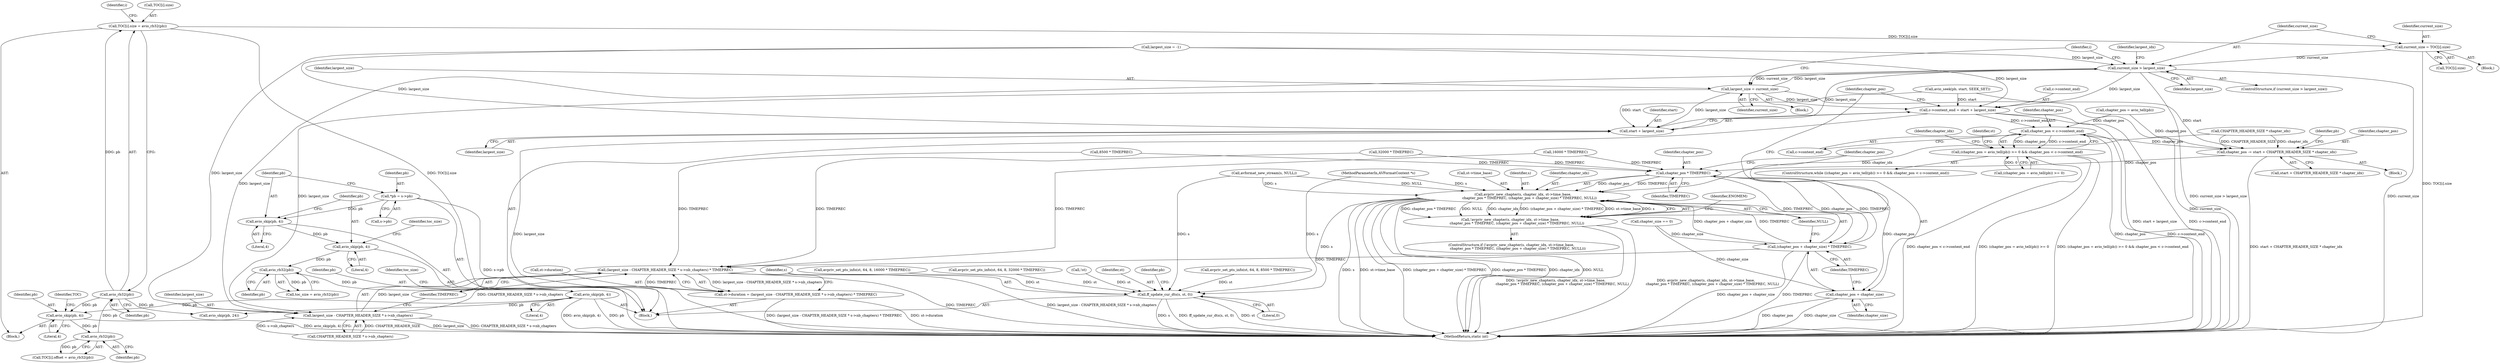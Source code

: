 digraph "0_FFmpeg_ed188f6dcdf0935c939ed813cf8745d50742014b@array" {
"1000224" [label="(Call,TOC[i].size = avio_rb32(pb))"];
"1000230" [label="(Call,avio_rb32(pb))"];
"1000222" [label="(Call,avio_rb32(pb))"];
"1000213" [label="(Call,avio_skip(pb, 4))"];
"1000194" [label="(Call,avio_skip(pb, 4))"];
"1000192" [label="(Call,avio_rb32(pb))"];
"1000187" [label="(Call,avio_skip(pb, 4))"];
"1000184" [label="(Call,avio_skip(pb, 4))"];
"1000177" [label="(Call,*pb = s->pb)"];
"1000736" [label="(Call,current_size = TOC[i].size)"];
"1000744" [label="(Call,current_size > largest_size)"];
"1000751" [label="(Call,largest_size = current_size)"];
"1000775" [label="(Call,c->content_end = start + largest_size)"];
"1000790" [label="(Call,chapter_pos < c->content_end)"];
"1000783" [label="(Call,(chapter_pos = avio_tell(pb)) >= 0 && chapter_pos < c->content_end)"];
"1000812" [label="(Call,chapter_pos -= start + CHAPTER_HEADER_SIZE * chapter_idx)"];
"1000832" [label="(Call,chapter_pos * TIMEPREC)"];
"1000826" [label="(Call,avpriv_new_chapter(s, chapter_idx, st->time_base,\n            chapter_pos * TIMEPREC, (chapter_pos + chapter_size) * TIMEPREC, NULL))"];
"1000825" [label="(Call,!avpriv_new_chapter(s, chapter_idx, st->time_base,\n            chapter_pos * TIMEPREC, (chapter_pos + chapter_size) * TIMEPREC, NULL))"];
"1000857" [label="(Call,ff_update_cur_dts(s, st, 0))"];
"1000835" [label="(Call,(chapter_pos + chapter_size) * TIMEPREC)"];
"1000848" [label="(Call,(largest_size - CHAPTER_HEADER_SIZE * s->nb_chapters) * TIMEPREC)"];
"1000844" [label="(Call,st->duration = (largest_size - CHAPTER_HEADER_SIZE * s->nb_chapters) * TIMEPREC)"];
"1000836" [label="(Call,chapter_pos + chapter_size)"];
"1000779" [label="(Call,start + largest_size)"];
"1000849" [label="(Call,largest_size - CHAPTER_HEADER_SIZE * s->nb_chapters)"];
"1000746" [label="(Identifier,largest_size)"];
"1000812" [label="(Call,chapter_pos -= start + CHAPTER_HEADER_SIZE * chapter_idx)"];
"1000792" [label="(Call,c->content_end)"];
"1000747" [label="(Block,)"];
"1000781" [label="(Identifier,largest_size)"];
"1000212" [label="(Block,)"];
"1000825" [label="(Call,!avpriv_new_chapter(s, chapter_idx, st->time_base,\n            chapter_pos * TIMEPREC, (chapter_pos + chapter_size) * TIMEPREC, NULL))"];
"1000851" [label="(Call,CHAPTER_HEADER_SIZE * s->nb_chapters)"];
"1000858" [label="(Identifier,s)"];
"1000835" [label="(Call,(chapter_pos + chapter_size) * TIMEPREC)"];
"1000782" [label="(ControlStructure,while ((chapter_pos = avio_tell(pb)) >= 0 && chapter_pos < c->content_end))"];
"1000194" [label="(Call,avio_skip(pb, 4))"];
"1000828" [label="(Identifier,chapter_idx)"];
"1000836" [label="(Call,chapter_pos + chapter_size)"];
"1000723" [label="(Call,16000 * TIMEPREC)"];
"1000216" [label="(Call,TOC[i].offset = avio_rb32(pb))"];
"1000222" [label="(Call,avio_rb32(pb))"];
"1000127" [label="(MethodParameterIn,AVFormatContext *s)"];
"1000832" [label="(Call,chapter_pos * TIMEPREC)"];
"1000190" [label="(Call,toc_size = avio_rb32(pb))"];
"1000611" [label="(Call,avpriv_set_pts_info(st, 64, 8, 32000 * TIMEPREC))"];
"1000211" [label="(Identifier,i)"];
"1000193" [label="(Identifier,pb)"];
"1000188" [label="(Identifier,pb)"];
"1000744" [label="(Call,current_size > largest_size)"];
"1000839" [label="(Identifier,TIMEPREC)"];
"1000783" [label="(Call,(chapter_pos = avio_tell(pb)) >= 0 && chapter_pos < c->content_end)"];
"1000195" [label="(Identifier,pb)"];
"1000780" [label="(Identifier,start)"];
"1000199" [label="(Identifier,toc_size)"];
"1000564" [label="(Call,avformat_new_stream(s, NULL))"];
"1000177" [label="(Call,*pb = s->pb)"];
"1000834" [label="(Identifier,TIMEPREC)"];
"1000568" [label="(Call,!st)"];
"1000736" [label="(Call,current_size = TOC[i].size)"];
"1000232" [label="(Call,avio_skip(pb, 24))"];
"1000214" [label="(Identifier,pb)"];
"1000184" [label="(Call,avio_skip(pb, 4))"];
"1000189" [label="(Literal,4)"];
"1000849" [label="(Call,largest_size - CHAPTER_HEADER_SIZE * s->nb_chapters)"];
"1000191" [label="(Identifier,toc_size)"];
"1000231" [label="(Identifier,pb)"];
"1000196" [label="(Literal,4)"];
"1000155" [label="(Call,largest_size = -1)"];
"1000734" [label="(Identifier,i)"];
"1000808" [label="(Call,chapter_size == 0)"];
"1000738" [label="(Call,TOC[i].size)"];
"1000786" [label="(Identifier,chapter_pos)"];
"1000877" [label="(MethodReturn,static int)"];
"1000751" [label="(Call,largest_size = current_size)"];
"1000844" [label="(Call,st->duration = (largest_size - CHAPTER_HEADER_SIZE * s->nb_chapters) * TIMEPREC)"];
"1000745" [label="(Identifier,current_size)"];
"1000816" [label="(Call,CHAPTER_HEADER_SIZE * chapter_idx)"];
"1000179" [label="(Call,s->pb)"];
"1000829" [label="(Call,st->time_base)"];
"1000128" [label="(Block,)"];
"1000779" [label="(Call,start + largest_size)"];
"1000833" [label="(Identifier,chapter_pos)"];
"1000824" [label="(ControlStructure,if (!avpriv_new_chapter(s, chapter_idx, st->time_base,\n            chapter_pos * TIMEPREC, (chapter_pos + chapter_size) * TIMEPREC, NULL)))"];
"1000784" [label="(Call,(chapter_pos = avio_tell(pb)) >= 0)"];
"1000223" [label="(Identifier,pb)"];
"1000846" [label="(Identifier,st)"];
"1000795" [label="(Block,)"];
"1000859" [label="(Identifier,st)"];
"1000776" [label="(Call,c->content_end)"];
"1000843" [label="(Identifier,ENOMEM)"];
"1000840" [label="(Identifier,NULL)"];
"1000225" [label="(Call,TOC[i].size)"];
"1000848" [label="(Call,(largest_size - CHAPTER_HEADER_SIZE * s->nb_chapters) * TIMEPREC)"];
"1000215" [label="(Literal,4)"];
"1000219" [label="(Identifier,TOC)"];
"1000743" [label="(ControlStructure,if (current_size > largest_size))"];
"1000775" [label="(Call,c->content_end = start + largest_size)"];
"1000615" [label="(Call,32000 * TIMEPREC)"];
"1000856" [label="(Identifier,TIMEPREC)"];
"1000192" [label="(Call,avio_rb32(pb))"];
"1000669" [label="(Call,8500 * TIMEPREC)"];
"1000850" [label="(Identifier,largest_size)"];
"1000230" [label="(Call,avio_rb32(pb))"];
"1000814" [label="(Call,start + CHAPTER_HEADER_SIZE * chapter_idx)"];
"1000862" [label="(Identifier,pb)"];
"1000752" [label="(Identifier,largest_size)"];
"1000185" [label="(Identifier,pb)"];
"1000735" [label="(Block,)"];
"1000860" [label="(Literal,0)"];
"1000827" [label="(Identifier,s)"];
"1000749" [label="(Identifier,largest_idx)"];
"1000753" [label="(Identifier,current_size)"];
"1000178" [label="(Identifier,pb)"];
"1000761" [label="(Call,avio_seek(pb, start, SEEK_SET))"];
"1000838" [label="(Identifier,chapter_size)"];
"1000224" [label="(Call,TOC[i].size = avio_rb32(pb))"];
"1000820" [label="(Identifier,pb)"];
"1000790" [label="(Call,chapter_pos < c->content_end)"];
"1000213" [label="(Call,avio_skip(pb, 4))"];
"1000826" [label="(Call,avpriv_new_chapter(s, chapter_idx, st->time_base,\n            chapter_pos * TIMEPREC, (chapter_pos + chapter_size) * TIMEPREC, NULL))"];
"1000187" [label="(Call,avio_skip(pb, 4))"];
"1000857" [label="(Call,ff_update_cur_dts(s, st, 0))"];
"1000813" [label="(Identifier,chapter_pos)"];
"1000837" [label="(Identifier,chapter_pos)"];
"1000737" [label="(Identifier,current_size)"];
"1000791" [label="(Identifier,chapter_pos)"];
"1000845" [label="(Call,st->duration)"];
"1000785" [label="(Call,chapter_pos = avio_tell(pb))"];
"1000665" [label="(Call,avpriv_set_pts_info(st, 64, 8, 8500 * TIMEPREC))"];
"1000798" [label="(Identifier,chapter_idx)"];
"1000719" [label="(Call,avpriv_set_pts_info(st, 64, 8, 16000 * TIMEPREC))"];
"1000186" [label="(Literal,4)"];
"1000224" -> "1000212"  [label="AST: "];
"1000224" -> "1000230"  [label="CFG: "];
"1000225" -> "1000224"  [label="AST: "];
"1000230" -> "1000224"  [label="AST: "];
"1000211" -> "1000224"  [label="CFG: "];
"1000224" -> "1000877"  [label="DDG: TOC[i].size"];
"1000230" -> "1000224"  [label="DDG: pb"];
"1000224" -> "1000736"  [label="DDG: TOC[i].size"];
"1000230" -> "1000231"  [label="CFG: "];
"1000231" -> "1000230"  [label="AST: "];
"1000230" -> "1000213"  [label="DDG: pb"];
"1000222" -> "1000230"  [label="DDG: pb"];
"1000230" -> "1000232"  [label="DDG: pb"];
"1000222" -> "1000216"  [label="AST: "];
"1000222" -> "1000223"  [label="CFG: "];
"1000223" -> "1000222"  [label="AST: "];
"1000216" -> "1000222"  [label="CFG: "];
"1000222" -> "1000216"  [label="DDG: pb"];
"1000213" -> "1000222"  [label="DDG: pb"];
"1000213" -> "1000212"  [label="AST: "];
"1000213" -> "1000215"  [label="CFG: "];
"1000214" -> "1000213"  [label="AST: "];
"1000215" -> "1000213"  [label="AST: "];
"1000219" -> "1000213"  [label="CFG: "];
"1000213" -> "1000877"  [label="DDG: avio_skip(pb, 4)"];
"1000194" -> "1000213"  [label="DDG: pb"];
"1000194" -> "1000128"  [label="AST: "];
"1000194" -> "1000196"  [label="CFG: "];
"1000195" -> "1000194"  [label="AST: "];
"1000196" -> "1000194"  [label="AST: "];
"1000199" -> "1000194"  [label="CFG: "];
"1000194" -> "1000877"  [label="DDG: avio_skip(pb, 4)"];
"1000194" -> "1000877"  [label="DDG: pb"];
"1000192" -> "1000194"  [label="DDG: pb"];
"1000194" -> "1000232"  [label="DDG: pb"];
"1000192" -> "1000190"  [label="AST: "];
"1000192" -> "1000193"  [label="CFG: "];
"1000193" -> "1000192"  [label="AST: "];
"1000190" -> "1000192"  [label="CFG: "];
"1000192" -> "1000190"  [label="DDG: pb"];
"1000187" -> "1000192"  [label="DDG: pb"];
"1000187" -> "1000128"  [label="AST: "];
"1000187" -> "1000189"  [label="CFG: "];
"1000188" -> "1000187"  [label="AST: "];
"1000189" -> "1000187"  [label="AST: "];
"1000191" -> "1000187"  [label="CFG: "];
"1000184" -> "1000187"  [label="DDG: pb"];
"1000184" -> "1000128"  [label="AST: "];
"1000184" -> "1000186"  [label="CFG: "];
"1000185" -> "1000184"  [label="AST: "];
"1000186" -> "1000184"  [label="AST: "];
"1000188" -> "1000184"  [label="CFG: "];
"1000177" -> "1000184"  [label="DDG: pb"];
"1000177" -> "1000128"  [label="AST: "];
"1000177" -> "1000179"  [label="CFG: "];
"1000178" -> "1000177"  [label="AST: "];
"1000179" -> "1000177"  [label="AST: "];
"1000185" -> "1000177"  [label="CFG: "];
"1000177" -> "1000877"  [label="DDG: s->pb"];
"1000736" -> "1000735"  [label="AST: "];
"1000736" -> "1000738"  [label="CFG: "];
"1000737" -> "1000736"  [label="AST: "];
"1000738" -> "1000736"  [label="AST: "];
"1000745" -> "1000736"  [label="CFG: "];
"1000736" -> "1000877"  [label="DDG: TOC[i].size"];
"1000736" -> "1000744"  [label="DDG: current_size"];
"1000744" -> "1000743"  [label="AST: "];
"1000744" -> "1000746"  [label="CFG: "];
"1000745" -> "1000744"  [label="AST: "];
"1000746" -> "1000744"  [label="AST: "];
"1000749" -> "1000744"  [label="CFG: "];
"1000734" -> "1000744"  [label="CFG: "];
"1000744" -> "1000877"  [label="DDG: current_size > largest_size"];
"1000744" -> "1000877"  [label="DDG: current_size"];
"1000751" -> "1000744"  [label="DDG: largest_size"];
"1000155" -> "1000744"  [label="DDG: largest_size"];
"1000744" -> "1000751"  [label="DDG: current_size"];
"1000744" -> "1000775"  [label="DDG: largest_size"];
"1000744" -> "1000779"  [label="DDG: largest_size"];
"1000744" -> "1000849"  [label="DDG: largest_size"];
"1000751" -> "1000747"  [label="AST: "];
"1000751" -> "1000753"  [label="CFG: "];
"1000752" -> "1000751"  [label="AST: "];
"1000753" -> "1000751"  [label="AST: "];
"1000734" -> "1000751"  [label="CFG: "];
"1000751" -> "1000877"  [label="DDG: current_size"];
"1000751" -> "1000775"  [label="DDG: largest_size"];
"1000751" -> "1000779"  [label="DDG: largest_size"];
"1000751" -> "1000849"  [label="DDG: largest_size"];
"1000775" -> "1000128"  [label="AST: "];
"1000775" -> "1000779"  [label="CFG: "];
"1000776" -> "1000775"  [label="AST: "];
"1000779" -> "1000775"  [label="AST: "];
"1000786" -> "1000775"  [label="CFG: "];
"1000775" -> "1000877"  [label="DDG: c->content_end"];
"1000775" -> "1000877"  [label="DDG: start + largest_size"];
"1000761" -> "1000775"  [label="DDG: start"];
"1000155" -> "1000775"  [label="DDG: largest_size"];
"1000775" -> "1000790"  [label="DDG: c->content_end"];
"1000790" -> "1000783"  [label="AST: "];
"1000790" -> "1000792"  [label="CFG: "];
"1000791" -> "1000790"  [label="AST: "];
"1000792" -> "1000790"  [label="AST: "];
"1000783" -> "1000790"  [label="CFG: "];
"1000790" -> "1000877"  [label="DDG: c->content_end"];
"1000790" -> "1000877"  [label="DDG: chapter_pos"];
"1000790" -> "1000783"  [label="DDG: chapter_pos"];
"1000790" -> "1000783"  [label="DDG: c->content_end"];
"1000785" -> "1000790"  [label="DDG: chapter_pos"];
"1000790" -> "1000812"  [label="DDG: chapter_pos"];
"1000783" -> "1000782"  [label="AST: "];
"1000783" -> "1000784"  [label="CFG: "];
"1000784" -> "1000783"  [label="AST: "];
"1000798" -> "1000783"  [label="CFG: "];
"1000846" -> "1000783"  [label="CFG: "];
"1000783" -> "1000877"  [label="DDG: (chapter_pos = avio_tell(pb)) >= 0 && chapter_pos < c->content_end"];
"1000783" -> "1000877"  [label="DDG: chapter_pos < c->content_end"];
"1000783" -> "1000877"  [label="DDG: (chapter_pos = avio_tell(pb)) >= 0"];
"1000784" -> "1000783"  [label="DDG: 0"];
"1000812" -> "1000795"  [label="AST: "];
"1000812" -> "1000814"  [label="CFG: "];
"1000813" -> "1000812"  [label="AST: "];
"1000814" -> "1000812"  [label="AST: "];
"1000820" -> "1000812"  [label="CFG: "];
"1000812" -> "1000877"  [label="DDG: start + CHAPTER_HEADER_SIZE * chapter_idx"];
"1000761" -> "1000812"  [label="DDG: start"];
"1000816" -> "1000812"  [label="DDG: CHAPTER_HEADER_SIZE"];
"1000816" -> "1000812"  [label="DDG: chapter_idx"];
"1000785" -> "1000812"  [label="DDG: chapter_pos"];
"1000812" -> "1000832"  [label="DDG: chapter_pos"];
"1000832" -> "1000826"  [label="AST: "];
"1000832" -> "1000834"  [label="CFG: "];
"1000833" -> "1000832"  [label="AST: "];
"1000834" -> "1000832"  [label="AST: "];
"1000837" -> "1000832"  [label="CFG: "];
"1000832" -> "1000826"  [label="DDG: chapter_pos"];
"1000832" -> "1000826"  [label="DDG: TIMEPREC"];
"1000615" -> "1000832"  [label="DDG: TIMEPREC"];
"1000669" -> "1000832"  [label="DDG: TIMEPREC"];
"1000723" -> "1000832"  [label="DDG: TIMEPREC"];
"1000835" -> "1000832"  [label="DDG: TIMEPREC"];
"1000832" -> "1000835"  [label="DDG: chapter_pos"];
"1000832" -> "1000835"  [label="DDG: TIMEPREC"];
"1000832" -> "1000836"  [label="DDG: chapter_pos"];
"1000826" -> "1000825"  [label="AST: "];
"1000826" -> "1000840"  [label="CFG: "];
"1000827" -> "1000826"  [label="AST: "];
"1000828" -> "1000826"  [label="AST: "];
"1000829" -> "1000826"  [label="AST: "];
"1000835" -> "1000826"  [label="AST: "];
"1000840" -> "1000826"  [label="AST: "];
"1000825" -> "1000826"  [label="CFG: "];
"1000826" -> "1000877"  [label="DDG: s"];
"1000826" -> "1000877"  [label="DDG: st->time_base"];
"1000826" -> "1000877"  [label="DDG: (chapter_pos + chapter_size) * TIMEPREC"];
"1000826" -> "1000877"  [label="DDG: chapter_pos * TIMEPREC"];
"1000826" -> "1000877"  [label="DDG: chapter_idx"];
"1000826" -> "1000877"  [label="DDG: NULL"];
"1000826" -> "1000825"  [label="DDG: chapter_pos * TIMEPREC"];
"1000826" -> "1000825"  [label="DDG: NULL"];
"1000826" -> "1000825"  [label="DDG: chapter_idx"];
"1000826" -> "1000825"  [label="DDG: (chapter_pos + chapter_size) * TIMEPREC"];
"1000826" -> "1000825"  [label="DDG: st->time_base"];
"1000826" -> "1000825"  [label="DDG: s"];
"1000564" -> "1000826"  [label="DDG: s"];
"1000564" -> "1000826"  [label="DDG: NULL"];
"1000127" -> "1000826"  [label="DDG: s"];
"1000816" -> "1000826"  [label="DDG: chapter_idx"];
"1000835" -> "1000826"  [label="DDG: chapter_pos + chapter_size"];
"1000835" -> "1000826"  [label="DDG: TIMEPREC"];
"1000826" -> "1000857"  [label="DDG: s"];
"1000825" -> "1000824"  [label="AST: "];
"1000786" -> "1000825"  [label="CFG: "];
"1000843" -> "1000825"  [label="CFG: "];
"1000825" -> "1000877"  [label="DDG: avpriv_new_chapter(s, chapter_idx, st->time_base,\n            chapter_pos * TIMEPREC, (chapter_pos + chapter_size) * TIMEPREC, NULL)"];
"1000825" -> "1000877"  [label="DDG: !avpriv_new_chapter(s, chapter_idx, st->time_base,\n            chapter_pos * TIMEPREC, (chapter_pos + chapter_size) * TIMEPREC, NULL)"];
"1000857" -> "1000128"  [label="AST: "];
"1000857" -> "1000860"  [label="CFG: "];
"1000858" -> "1000857"  [label="AST: "];
"1000859" -> "1000857"  [label="AST: "];
"1000860" -> "1000857"  [label="AST: "];
"1000862" -> "1000857"  [label="CFG: "];
"1000857" -> "1000877"  [label="DDG: s"];
"1000857" -> "1000877"  [label="DDG: ff_update_cur_dts(s, st, 0)"];
"1000857" -> "1000877"  [label="DDG: st"];
"1000564" -> "1000857"  [label="DDG: s"];
"1000127" -> "1000857"  [label="DDG: s"];
"1000568" -> "1000857"  [label="DDG: st"];
"1000719" -> "1000857"  [label="DDG: st"];
"1000665" -> "1000857"  [label="DDG: st"];
"1000611" -> "1000857"  [label="DDG: st"];
"1000835" -> "1000839"  [label="CFG: "];
"1000836" -> "1000835"  [label="AST: "];
"1000839" -> "1000835"  [label="AST: "];
"1000840" -> "1000835"  [label="CFG: "];
"1000835" -> "1000877"  [label="DDG: chapter_pos + chapter_size"];
"1000835" -> "1000877"  [label="DDG: TIMEPREC"];
"1000808" -> "1000835"  [label="DDG: chapter_size"];
"1000835" -> "1000848"  [label="DDG: TIMEPREC"];
"1000848" -> "1000844"  [label="AST: "];
"1000848" -> "1000856"  [label="CFG: "];
"1000849" -> "1000848"  [label="AST: "];
"1000856" -> "1000848"  [label="AST: "];
"1000844" -> "1000848"  [label="CFG: "];
"1000848" -> "1000877"  [label="DDG: largest_size - CHAPTER_HEADER_SIZE * s->nb_chapters"];
"1000848" -> "1000877"  [label="DDG: TIMEPREC"];
"1000848" -> "1000844"  [label="DDG: largest_size - CHAPTER_HEADER_SIZE * s->nb_chapters"];
"1000848" -> "1000844"  [label="DDG: TIMEPREC"];
"1000849" -> "1000848"  [label="DDG: largest_size"];
"1000849" -> "1000848"  [label="DDG: CHAPTER_HEADER_SIZE * s->nb_chapters"];
"1000615" -> "1000848"  [label="DDG: TIMEPREC"];
"1000669" -> "1000848"  [label="DDG: TIMEPREC"];
"1000723" -> "1000848"  [label="DDG: TIMEPREC"];
"1000844" -> "1000128"  [label="AST: "];
"1000845" -> "1000844"  [label="AST: "];
"1000858" -> "1000844"  [label="CFG: "];
"1000844" -> "1000877"  [label="DDG: (largest_size - CHAPTER_HEADER_SIZE * s->nb_chapters) * TIMEPREC"];
"1000844" -> "1000877"  [label="DDG: st->duration"];
"1000836" -> "1000838"  [label="CFG: "];
"1000837" -> "1000836"  [label="AST: "];
"1000838" -> "1000836"  [label="AST: "];
"1000839" -> "1000836"  [label="CFG: "];
"1000836" -> "1000877"  [label="DDG: chapter_size"];
"1000836" -> "1000877"  [label="DDG: chapter_pos"];
"1000808" -> "1000836"  [label="DDG: chapter_size"];
"1000779" -> "1000781"  [label="CFG: "];
"1000780" -> "1000779"  [label="AST: "];
"1000781" -> "1000779"  [label="AST: "];
"1000779" -> "1000877"  [label="DDG: largest_size"];
"1000761" -> "1000779"  [label="DDG: start"];
"1000155" -> "1000779"  [label="DDG: largest_size"];
"1000849" -> "1000851"  [label="CFG: "];
"1000850" -> "1000849"  [label="AST: "];
"1000851" -> "1000849"  [label="AST: "];
"1000856" -> "1000849"  [label="CFG: "];
"1000849" -> "1000877"  [label="DDG: CHAPTER_HEADER_SIZE * s->nb_chapters"];
"1000849" -> "1000877"  [label="DDG: largest_size"];
"1000155" -> "1000849"  [label="DDG: largest_size"];
"1000851" -> "1000849"  [label="DDG: CHAPTER_HEADER_SIZE"];
"1000851" -> "1000849"  [label="DDG: s->nb_chapters"];
}
